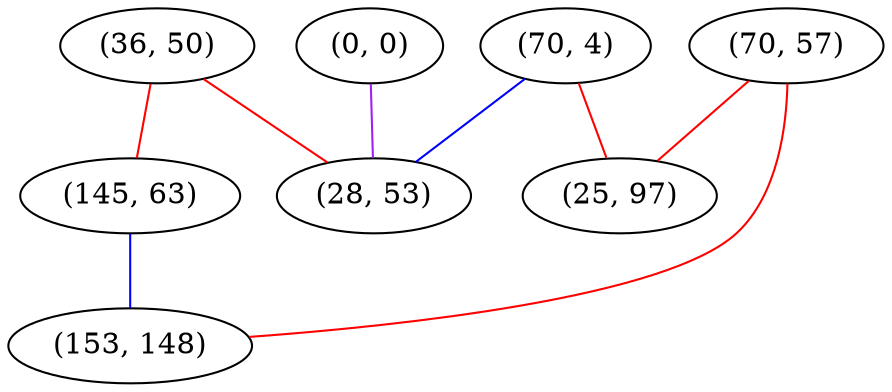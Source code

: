 graph "" {
"(70, 4)";
"(0, 0)";
"(36, 50)";
"(145, 63)";
"(28, 53)";
"(70, 57)";
"(25, 97)";
"(153, 148)";
"(70, 4)" -- "(28, 53)"  [color=blue, key=0, weight=3];
"(70, 4)" -- "(25, 97)"  [color=red, key=0, weight=1];
"(0, 0)" -- "(28, 53)"  [color=purple, key=0, weight=4];
"(36, 50)" -- "(28, 53)"  [color=red, key=0, weight=1];
"(36, 50)" -- "(145, 63)"  [color=red, key=0, weight=1];
"(145, 63)" -- "(153, 148)"  [color=blue, key=0, weight=3];
"(70, 57)" -- "(25, 97)"  [color=red, key=0, weight=1];
"(70, 57)" -- "(153, 148)"  [color=red, key=0, weight=1];
}
